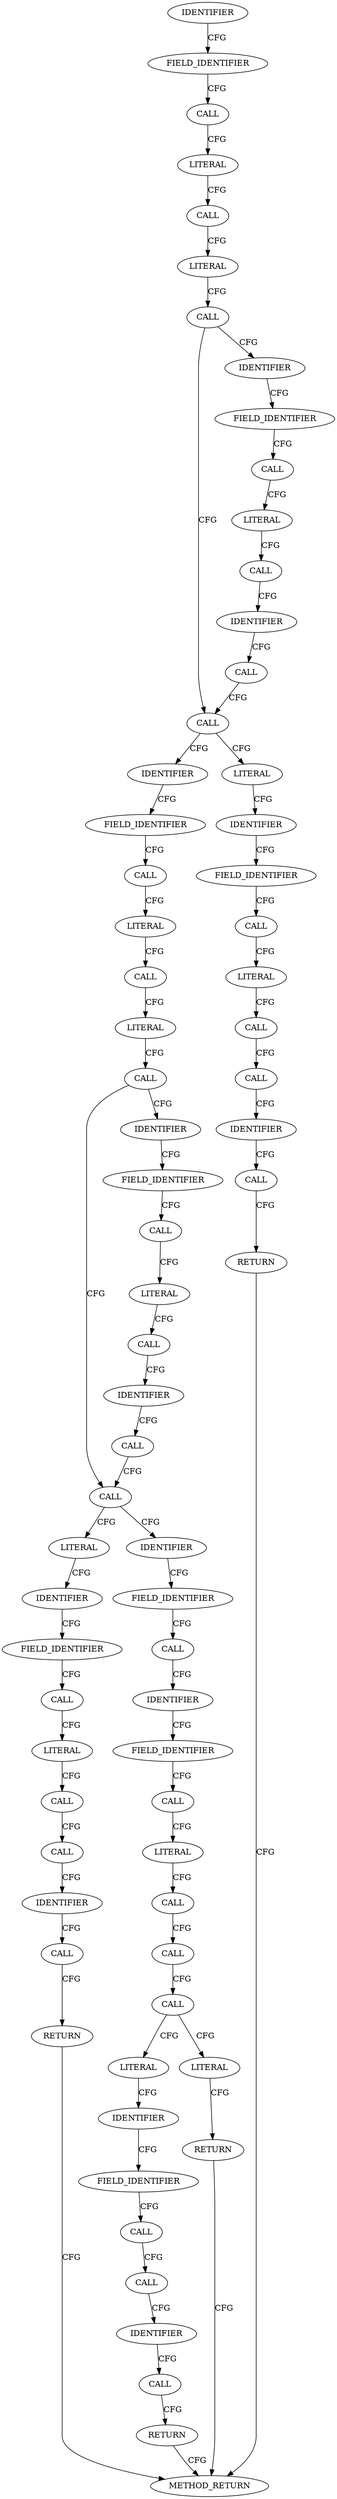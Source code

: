 strict digraph "" {
	node [label="\N"];
	1686	[ARGUMENT_INDEX=2,
		CODE=3,
		COLUMN_NUMBER=20,
		LINE_NUMBER=545,
		ORDER=2,
		TYPE_FULL_NAME=int,
		filename="messenger_v2.c",
		label=LITERAL];
	1682	[ARGUMENT_INDEX=1,
		CODE="desc->fd_lens[3]",
		COLUMN_NUMBER=6,
		DISPATCH_TYPE=STATIC_DISPATCH,
		LINE_NUMBER=545,
		METHOD_FULL_NAME="<operator>.indirectIndexAccess",
		NAME="<operator>.indirectIndexAccess",
		ORDER=1,
		TYPE_FULL_NAME="<empty>",
		filename="messenger_v2.c",
		label=CALL];
	1686 -> 1682	[label=CFG];
	1687	[ARGUMENT_INDEX=2,
		CODE=CEPH_MSG_MAX_DATA_LEN,
		COLUMN_NUMBER=25,
		LINE_NUMBER=545,
		NAME=CEPH_MSG_MAX_DATA_LEN,
		ORDER=2,
		TYPE_FULL_NAME=ANY,
		filename="messenger_v2.c",
		label=IDENTIFIER];
	1682 -> 1687	[label=CFG];
	1681	[ARGUMENT_INDEX=2,
		CODE="desc->fd_lens[3] > CEPH_MSG_MAX_DATA_LEN",
		COLUMN_NUMBER=6,
		DISPATCH_TYPE=STATIC_DISPATCH,
		LINE_NUMBER=545,
		METHOD_FULL_NAME="<operator>.greaterThan",
		NAME="<operator>.greaterThan",
		ORDER=2,
		TYPE_FULL_NAME="<empty>",
		filename="messenger_v2.c",
		label=CALL];
	1687 -> 1681	[label=CFG];
	1670	[ARGUMENT_INDEX=-1,
		CODE="-EINVAL",
		COLUMN_NUMBER=10,
		DISPATCH_TYPE=STATIC_DISPATCH,
		LINE_NUMBER=542,
		METHOD_FULL_NAME="<operator>.minus",
		NAME="<operator>.minus",
		ORDER=1,
		TYPE_FULL_NAME="<empty>",
		filename="messenger_v2.c",
		label=CALL];
	1669	[ARGUMENT_INDEX=-1,
		CODE="return -EINVAL;",
		COLUMN_NUMBER=3,
		LINE_NUMBER=542,
		ORDER=2,
		filename="messenger_v2.c",
		label=RETURN];
	1670 -> 1669	[label=CFG];
	1721	[CODE=RET,
		COLUMN_NUMBER=1,
		EVALUATION_STRATEGY=BY_VALUE,
		LINE_NUMBER=501,
		ORDER=4,
		TYPE_FULL_NAME=int,
		filename="messenger_v2.c",
		label=METHOD_RETURN];
	1669 -> 1721	[label=CFG];
	1694	[ARGUMENT_INDEX=2,
		CANONICAL_NAME=fd_lens,
		CODE=fd_lens,
		COLUMN_NUMBER=42,
		LINE_NUMBER=546,
		ORDER=2,
		filename="messenger_v2.c",
		label=FIELD_IDENTIFIER];
	1692	[ARGUMENT_INDEX=1,
		CODE="desc->fd_lens",
		COLUMN_NUMBER=42,
		DISPATCH_TYPE=STATIC_DISPATCH,
		LINE_NUMBER=546,
		METHOD_FULL_NAME="<operator>.indirectFieldAccess",
		NAME="<operator>.indirectFieldAccess",
		ORDER=1,
		TYPE_FULL_NAME="<empty>",
		filename="messenger_v2.c",
		label=CALL];
	1694 -> 1692	[label=CFG];
	1695	[ARGUMENT_INDEX=2,
		CODE=3,
		COLUMN_NUMBER=56,
		LINE_NUMBER=546,
		ORDER=2,
		TYPE_FULL_NAME=int,
		filename="messenger_v2.c",
		label=LITERAL];
	1692 -> 1695	[label=CFG];
	1675	[ARGUMENT_INDEX=1,
		CODE="desc->fd_lens[3]",
		COLUMN_NUMBER=6,
		DISPATCH_TYPE=STATIC_DISPATCH,
		LINE_NUMBER=544,
		METHOD_FULL_NAME="<operator>.indirectIndexAccess",
		NAME="<operator>.indirectIndexAccess",
		ORDER=1,
		TYPE_FULL_NAME="<empty>",
		filename="messenger_v2.c",
		label=CALL];
	1680	[ARGUMENT_INDEX=2,
		CODE=0,
		COLUMN_NUMBER=25,
		LINE_NUMBER=544,
		ORDER=2,
		TYPE_FULL_NAME=int,
		filename="messenger_v2.c",
		label=LITERAL];
	1675 -> 1680	[label=CFG];
	1674	[ARGUMENT_INDEX=1,
		CODE="desc->fd_lens[3] < 0",
		COLUMN_NUMBER=6,
		DISPATCH_TYPE=STATIC_DISPATCH,
		LINE_NUMBER=544,
		METHOD_FULL_NAME="<operator>.lessThan",
		NAME="<operator>.lessThan",
		ORDER=1,
		TYPE_FULL_NAME="<empty>",
		filename="messenger_v2.c",
		label=CALL];
	1680 -> 1674	[label=CFG];
	1671	[ARGUMENT_INDEX=1,
		CODE=EINVAL,
		COLUMN_NUMBER=11,
		LINE_NUMBER=542,
		NAME=EINVAL,
		ORDER=1,
		TYPE_FULL_NAME=ANY,
		filename="messenger_v2.c",
		label=IDENTIFIER];
	1671 -> 1670	[label=CFG];
	1685	[ARGUMENT_INDEX=2,
		CANONICAL_NAME=fd_lens,
		CODE=fd_lens,
		COLUMN_NUMBER=6,
		LINE_NUMBER=545,
		ORDER=2,
		filename="messenger_v2.c",
		label=FIELD_IDENTIFIER];
	1683	[ARGUMENT_INDEX=1,
		CODE="desc->fd_lens",
		COLUMN_NUMBER=6,
		DISPATCH_TYPE=STATIC_DISPATCH,
		LINE_NUMBER=545,
		METHOD_FULL_NAME="<operator>.indirectFieldAccess",
		NAME="<operator>.indirectFieldAccess",
		ORDER=1,
		TYPE_FULL_NAME="<empty>",
		filename="messenger_v2.c",
		label=CALL];
	1685 -> 1683	[label=CFG];
	1683 -> 1686	[label=CFG];
	1702	[ARGUMENT_INDEX=1,
		CODE="desc->fd_lens",
		COLUMN_NUMBER=7,
		DISPATCH_TYPE=STATIC_DISPATCH,
		LINE_NUMBER=554,
		METHOD_FULL_NAME="<operator>.indirectFieldAccess",
		NAME="<operator>.indirectFieldAccess",
		ORDER=1,
		TYPE_FULL_NAME="<empty>",
		filename="messenger_v2.c",
		label=CALL];
	1707	[ARGUMENT_INDEX=1,
		CODE=desc,
		COLUMN_NUMBER=21,
		LINE_NUMBER=554,
		NAME=desc,
		ORDER=1,
		TYPE_FULL_NAME="ceph_frame_desc*",
		filename="messenger_v2.c",
		label=IDENTIFIER];
	1702 -> 1707	[label=CFG];
	1708	[ARGUMENT_INDEX=2,
		CANONICAL_NAME=fd_seg_cnt,
		CODE=fd_seg_cnt,
		COLUMN_NUMBER=21,
		LINE_NUMBER=554,
		ORDER=2,
		filename="messenger_v2.c",
		label=FIELD_IDENTIFIER];
	1707 -> 1708	[label=CFG];
	1654	[ARGUMENT_INDEX=2,
		CODE="desc->fd_lens[2] > CEPH_MSG_MAX_MIDDLE_LEN",
		COLUMN_NUMBER=6,
		DISPATCH_TYPE=STATIC_DISPATCH,
		LINE_NUMBER=540,
		METHOD_FULL_NAME="<operator>.greaterThan",
		NAME="<operator>.greaterThan",
		ORDER=2,
		TYPE_FULL_NAME="<empty>",
		filename="messenger_v2.c",
		label=CALL];
	1646	[ARGUMENT_INDEX=-1,
		CODE="desc->fd_lens[2] < 0 ||
	    desc->fd_lens[2] > CEPH_MSG_MAX_MIDDLE_LEN",
		COLUMN_NUMBER=6,
		DISPATCH_TYPE=STATIC_DISPATCH,
		LINE_NUMBER=539,
		METHOD_FULL_NAME="<operator>.logicalOr",
		NAME="<operator>.logicalOr",
		ORDER=1,
		TYPE_FULL_NAME="<empty>",
		filename="messenger_v2.c",
		label=CALL];
	1654 -> 1646	[label=CFG];
	1677	[ARGUMENT_INDEX=1,
		CODE=desc,
		COLUMN_NUMBER=6,
		LINE_NUMBER=544,
		NAME=desc,
		ORDER=1,
		TYPE_FULL_NAME="ceph_frame_desc*",
		filename="messenger_v2.c",
		label=IDENTIFIER];
	1646 -> 1677	[label=CFG];
	1663	[ARGUMENT_INDEX=1,
		CODE="\"bad middle segment length %d\\n\"",
		COLUMN_NUMBER=10,
		LINE_NUMBER=541,
		ORDER=1,
		TYPE_FULL_NAME=char,
		filename="messenger_v2.c",
		label=LITERAL];
	1646 -> 1663	[label=CFG];
	1700	[ARGUMENT_INDEX=-1,
		CODE="!desc->fd_lens[desc->fd_seg_cnt - 1]",
		COLUMN_NUMBER=6,
		DISPATCH_TYPE=STATIC_DISPATCH,
		LINE_NUMBER=554,
		METHOD_FULL_NAME="<operator>.logicalNot",
		NAME="<operator>.logicalNot",
		ORDER=1,
		TYPE_FULL_NAME="<empty>",
		filename="messenger_v2.c",
		label=CALL];
	1712	[ARGUMENT_INDEX=1,
		CODE="\"last segment empty, segment count %d\\n\"",
		COLUMN_NUMBER=10,
		LINE_NUMBER=555,
		ORDER=1,
		TYPE_FULL_NAME=char,
		filename="messenger_v2.c",
		label=LITERAL];
	1700 -> 1712	[label=CFG];
	1720	[ARGUMENT_INDEX=-1,
		CODE=0,
		COLUMN_NUMBER=9,
		LINE_NUMBER=560,
		ORDER=1,
		TYPE_FULL_NAME=int,
		filename="messenger_v2.c",
		label=LITERAL];
	1700 -> 1720	[label=CFG];
	1714	[ARGUMENT_INDEX=1,
		CODE=desc,
		COLUMN_NUMBER=10,
		LINE_NUMBER=556,
		NAME=desc,
		ORDER=1,
		TYPE_FULL_NAME="ceph_frame_desc*",
		filename="messenger_v2.c",
		label=IDENTIFIER];
	1712 -> 1714	[label=CFG];
	1719	[ARGUMENT_INDEX=-1,
		CODE="return 0;",
		COLUMN_NUMBER=2,
		LINE_NUMBER=560,
		ORDER=19,
		filename="messenger_v2.c",
		label=RETURN];
	1720 -> 1719	[label=CFG];
	1711	[ARGUMENT_INDEX=-1,
		CODE="pr_err(\"last segment empty, segment count %d\\n\",
		       desc->fd_seg_cnt)",
		COLUMN_NUMBER=3,
		DISPATCH_TYPE=STATIC_DISPATCH,
		LINE_NUMBER=555,
		METHOD_FULL_NAME=pr_err,
		NAME=pr_err,
		ORDER=1,
		TYPE_FULL_NAME="<empty>",
		filename="messenger_v2.c",
		label=CALL];
	1718	[ARGUMENT_INDEX=1,
		CODE=EINVAL,
		COLUMN_NUMBER=11,
		LINE_NUMBER=557,
		NAME=EINVAL,
		ORDER=1,
		TYPE_FULL_NAME=ANY,
		filename="messenger_v2.c",
		label=IDENTIFIER];
	1711 -> 1718	[label=CFG];
	1717	[ARGUMENT_INDEX=-1,
		CODE="-EINVAL",
		COLUMN_NUMBER=10,
		DISPATCH_TYPE=STATIC_DISPATCH,
		LINE_NUMBER=557,
		METHOD_FULL_NAME="<operator>.minus",
		NAME="<operator>.minus",
		ORDER=1,
		TYPE_FULL_NAME="<empty>",
		filename="messenger_v2.c",
		label=CALL];
	1718 -> 1717	[label=CFG];
	1690	[ARGUMENT_INDEX=1,
		CODE="\"bad data segment length %d\\n\"",
		COLUMN_NUMBER=10,
		LINE_NUMBER=546,
		ORDER=1,
		TYPE_FULL_NAME=char,
		filename="messenger_v2.c",
		label=LITERAL];
	1693	[ARGUMENT_INDEX=1,
		CODE=desc,
		COLUMN_NUMBER=42,
		LINE_NUMBER=546,
		NAME=desc,
		ORDER=1,
		TYPE_FULL_NAME="ceph_frame_desc*",
		filename="messenger_v2.c",
		label=IDENTIFIER];
	1690 -> 1693	[label=CFG];
	1693 -> 1694	[label=CFG];
	1706	[ARGUMENT_INDEX=1,
		CODE="desc->fd_seg_cnt",
		COLUMN_NUMBER=21,
		DISPATCH_TYPE=STATIC_DISPATCH,
		LINE_NUMBER=554,
		METHOD_FULL_NAME="<operator>.indirectFieldAccess",
		NAME="<operator>.indirectFieldAccess",
		ORDER=1,
		TYPE_FULL_NAME="<empty>",
		filename="messenger_v2.c",
		label=CALL];
	1709	[ARGUMENT_INDEX=2,
		CODE=1,
		COLUMN_NUMBER=40,
		LINE_NUMBER=554,
		ORDER=2,
		TYPE_FULL_NAME=int,
		filename="messenger_v2.c",
		label=LITERAL];
	1706 -> 1709	[label=CFG];
	1705	[ARGUMENT_INDEX=2,
		CODE="desc->fd_seg_cnt - 1",
		COLUMN_NUMBER=21,
		DISPATCH_TYPE=STATIC_DISPATCH,
		LINE_NUMBER=554,
		METHOD_FULL_NAME="<operator>.subtraction",
		NAME="<operator>.subtraction",
		ORDER=2,
		TYPE_FULL_NAME="<empty>",
		filename="messenger_v2.c",
		label=CALL];
	1709 -> 1705	[label=CFG];
	1701	[ARGUMENT_INDEX=1,
		CODE="desc->fd_lens[desc->fd_seg_cnt - 1]",
		COLUMN_NUMBER=7,
		DISPATCH_TYPE=STATIC_DISPATCH,
		LINE_NUMBER=554,
		METHOD_FULL_NAME="<operator>.indirectIndexAccess",
		NAME="<operator>.indirectIndexAccess",
		ORDER=1,
		TYPE_FULL_NAME="<empty>",
		filename="messenger_v2.c",
		label=CALL];
	1705 -> 1701	[label=CFG];
	1708 -> 1706	[label=CFG];
	1651	[ARGUMENT_INDEX=2,
		CANONICAL_NAME=fd_lens,
		CODE=fd_lens,
		COLUMN_NUMBER=6,
		LINE_NUMBER=539,
		ORDER=2,
		filename="messenger_v2.c",
		label=FIELD_IDENTIFIER];
	1649	[ARGUMENT_INDEX=1,
		CODE="desc->fd_lens",
		COLUMN_NUMBER=6,
		DISPATCH_TYPE=STATIC_DISPATCH,
		LINE_NUMBER=539,
		METHOD_FULL_NAME="<operator>.indirectFieldAccess",
		NAME="<operator>.indirectFieldAccess",
		ORDER=1,
		TYPE_FULL_NAME="<empty>",
		filename="messenger_v2.c",
		label=CALL];
	1651 -> 1649	[label=CFG];
	1652	[ARGUMENT_INDEX=2,
		CODE=2,
		COLUMN_NUMBER=20,
		LINE_NUMBER=539,
		ORDER=2,
		TYPE_FULL_NAME=int,
		filename="messenger_v2.c",
		label=LITERAL];
	1649 -> 1652	[label=CFG];
	1698	[ARGUMENT_INDEX=1,
		CODE=EINVAL,
		COLUMN_NUMBER=11,
		LINE_NUMBER=547,
		NAME=EINVAL,
		ORDER=1,
		TYPE_FULL_NAME=ANY,
		filename="messenger_v2.c",
		label=IDENTIFIER];
	1697	[ARGUMENT_INDEX=-1,
		CODE="-EINVAL",
		COLUMN_NUMBER=10,
		DISPATCH_TYPE=STATIC_DISPATCH,
		LINE_NUMBER=547,
		METHOD_FULL_NAME="<operator>.minus",
		NAME="<operator>.minus",
		ORDER=1,
		TYPE_FULL_NAME="<empty>",
		filename="messenger_v2.c",
		label=CALL];
	1698 -> 1697	[label=CFG];
	1696	[ARGUMENT_INDEX=-1,
		CODE="return -EINVAL;",
		COLUMN_NUMBER=3,
		LINE_NUMBER=547,
		ORDER=2,
		filename="messenger_v2.c",
		label=RETURN];
	1697 -> 1696	[label=CFG];
	1657	[ARGUMENT_INDEX=1,
		CODE=desc,
		COLUMN_NUMBER=6,
		LINE_NUMBER=540,
		NAME=desc,
		ORDER=1,
		TYPE_FULL_NAME="ceph_frame_desc*",
		filename="messenger_v2.c",
		label=IDENTIFIER];
	1658	[ARGUMENT_INDEX=2,
		CANONICAL_NAME=fd_lens,
		CODE=fd_lens,
		COLUMN_NUMBER=6,
		LINE_NUMBER=540,
		ORDER=2,
		filename="messenger_v2.c",
		label=FIELD_IDENTIFIER];
	1657 -> 1658	[label=CFG];
	1656	[ARGUMENT_INDEX=1,
		CODE="desc->fd_lens",
		COLUMN_NUMBER=6,
		DISPATCH_TYPE=STATIC_DISPATCH,
		LINE_NUMBER=540,
		METHOD_FULL_NAME="<operator>.indirectFieldAccess",
		NAME="<operator>.indirectFieldAccess",
		ORDER=1,
		TYPE_FULL_NAME="<empty>",
		filename="messenger_v2.c",
		label=CALL];
	1658 -> 1656	[label=CFG];
	1653	[ARGUMENT_INDEX=2,
		CODE=0,
		COLUMN_NUMBER=25,
		LINE_NUMBER=539,
		ORDER=2,
		TYPE_FULL_NAME=int,
		filename="messenger_v2.c",
		label=LITERAL];
	1647	[ARGUMENT_INDEX=1,
		CODE="desc->fd_lens[2] < 0",
		COLUMN_NUMBER=6,
		DISPATCH_TYPE=STATIC_DISPATCH,
		LINE_NUMBER=539,
		METHOD_FULL_NAME="<operator>.lessThan",
		NAME="<operator>.lessThan",
		ORDER=1,
		TYPE_FULL_NAME="<empty>",
		filename="messenger_v2.c",
		label=CALL];
	1653 -> 1647	[label=CFG];
	1647 -> 1646	[label=CFG];
	1647 -> 1657	[label=CFG];
	1703	[ARGUMENT_INDEX=1,
		CODE=desc,
		COLUMN_NUMBER=7,
		LINE_NUMBER=554,
		NAME=desc,
		ORDER=1,
		TYPE_FULL_NAME="ceph_frame_desc*",
		filename="messenger_v2.c",
		label=IDENTIFIER];
	1704	[ARGUMENT_INDEX=2,
		CANONICAL_NAME=fd_lens,
		CODE=fd_lens,
		COLUMN_NUMBER=7,
		LINE_NUMBER=554,
		ORDER=2,
		filename="messenger_v2.c",
		label=FIELD_IDENTIFIER];
	1703 -> 1704	[label=CFG];
	1704 -> 1702	[label=CFG];
	1713	[ARGUMENT_INDEX=2,
		CODE="desc->fd_seg_cnt",
		COLUMN_NUMBER=10,
		DISPATCH_TYPE=STATIC_DISPATCH,
		LINE_NUMBER=556,
		METHOD_FULL_NAME="<operator>.indirectFieldAccess",
		NAME="<operator>.indirectFieldAccess",
		ORDER=2,
		TYPE_FULL_NAME="<empty>",
		filename="messenger_v2.c",
		label=CALL];
	1713 -> 1711	[label=CFG];
	1716	[ARGUMENT_INDEX=-1,
		CODE="return -EINVAL;",
		COLUMN_NUMBER=3,
		LINE_NUMBER=557,
		ORDER=2,
		filename="messenger_v2.c",
		label=RETURN];
	1717 -> 1716	[label=CFG];
	1673	[ARGUMENT_INDEX=-1,
		CODE="desc->fd_lens[3] < 0 ||
	    desc->fd_lens[3] > CEPH_MSG_MAX_DATA_LEN",
		COLUMN_NUMBER=6,
		DISPATCH_TYPE=STATIC_DISPATCH,
		LINE_NUMBER=544,
		METHOD_FULL_NAME="<operator>.logicalOr",
		NAME="<operator>.logicalOr",
		ORDER=1,
		TYPE_FULL_NAME="<empty>",
		filename="messenger_v2.c",
		label=CALL];
	1681 -> 1673	[label=CFG];
	1673 -> 1690	[label=CFG];
	1673 -> 1703	[label=CFG];
	1648	[ARGUMENT_INDEX=1,
		CODE="desc->fd_lens[2]",
		COLUMN_NUMBER=6,
		DISPATCH_TYPE=STATIC_DISPATCH,
		LINE_NUMBER=539,
		METHOD_FULL_NAME="<operator>.indirectIndexAccess",
		NAME="<operator>.indirectIndexAccess",
		ORDER=1,
		TYPE_FULL_NAME="<empty>",
		filename="messenger_v2.c",
		label=CALL];
	1652 -> 1648	[label=CFG];
	1648 -> 1653	[label=CFG];
	1674 -> 1673	[label=CFG];
	1684	[ARGUMENT_INDEX=1,
		CODE=desc,
		COLUMN_NUMBER=6,
		LINE_NUMBER=545,
		NAME=desc,
		ORDER=1,
		TYPE_FULL_NAME="ceph_frame_desc*",
		filename="messenger_v2.c",
		label=IDENTIFIER];
	1674 -> 1684	[label=CFG];
	1667	[ARGUMENT_INDEX=2,
		CANONICAL_NAME=fd_lens,
		CODE=fd_lens,
		COLUMN_NUMBER=44,
		LINE_NUMBER=541,
		ORDER=2,
		filename="messenger_v2.c",
		label=FIELD_IDENTIFIER];
	1665	[ARGUMENT_INDEX=1,
		CODE="desc->fd_lens",
		COLUMN_NUMBER=44,
		DISPATCH_TYPE=STATIC_DISPATCH,
		LINE_NUMBER=541,
		METHOD_FULL_NAME="<operator>.indirectFieldAccess",
		NAME="<operator>.indirectFieldAccess",
		ORDER=1,
		TYPE_FULL_NAME="<empty>",
		filename="messenger_v2.c",
		label=CALL];
	1667 -> 1665	[label=CFG];
	1668	[ARGUMENT_INDEX=2,
		CODE=2,
		COLUMN_NUMBER=58,
		LINE_NUMBER=541,
		ORDER=2,
		TYPE_FULL_NAME=int,
		filename="messenger_v2.c",
		label=LITERAL];
	1665 -> 1668	[label=CFG];
	1715	[ARGUMENT_INDEX=2,
		CANONICAL_NAME=fd_seg_cnt,
		CODE=fd_seg_cnt,
		COLUMN_NUMBER=10,
		LINE_NUMBER=556,
		ORDER=2,
		filename="messenger_v2.c",
		label=FIELD_IDENTIFIER];
	1714 -> 1715	[label=CFG];
	1715 -> 1713	[label=CFG];
	1659	[ARGUMENT_INDEX=2,
		CODE=2,
		COLUMN_NUMBER=20,
		LINE_NUMBER=540,
		ORDER=2,
		TYPE_FULL_NAME=int,
		filename="messenger_v2.c",
		label=LITERAL];
	1656 -> 1659	[label=CFG];
	1679	[ARGUMENT_INDEX=2,
		CODE=3,
		COLUMN_NUMBER=20,
		LINE_NUMBER=544,
		ORDER=2,
		TYPE_FULL_NAME=int,
		filename="messenger_v2.c",
		label=LITERAL];
	1679 -> 1675	[label=CFG];
	1664	[ARGUMENT_INDEX=2,
		CODE="desc->fd_lens[2]",
		COLUMN_NUMBER=44,
		DISPATCH_TYPE=STATIC_DISPATCH,
		LINE_NUMBER=541,
		METHOD_FULL_NAME="<operator>.indirectIndexAccess",
		NAME="<operator>.indirectIndexAccess",
		ORDER=2,
		TYPE_FULL_NAME="<empty>",
		filename="messenger_v2.c",
		label=CALL];
	1662	[ARGUMENT_INDEX=-1,
		CODE="pr_err(\"bad middle segment length %d\\n\", desc->fd_lens[2])",
		COLUMN_NUMBER=3,
		DISPATCH_TYPE=STATIC_DISPATCH,
		LINE_NUMBER=541,
		METHOD_FULL_NAME=pr_err,
		NAME=pr_err,
		ORDER=1,
		TYPE_FULL_NAME="<empty>",
		filename="messenger_v2.c",
		label=CALL];
	1664 -> 1662	[label=CFG];
	1662 -> 1671	[label=CFG];
	1719 -> 1721	[label=CFG];
	1655	[ARGUMENT_INDEX=1,
		CODE="desc->fd_lens[2]",
		COLUMN_NUMBER=6,
		DISPATCH_TYPE=STATIC_DISPATCH,
		LINE_NUMBER=540,
		METHOD_FULL_NAME="<operator>.indirectIndexAccess",
		NAME="<operator>.indirectIndexAccess",
		ORDER=1,
		TYPE_FULL_NAME="<empty>",
		filename="messenger_v2.c",
		label=CALL];
	1659 -> 1655	[label=CFG];
	1691	[ARGUMENT_INDEX=2,
		CODE="desc->fd_lens[3]",
		COLUMN_NUMBER=42,
		DISPATCH_TYPE=STATIC_DISPATCH,
		LINE_NUMBER=546,
		METHOD_FULL_NAME="<operator>.indirectIndexAccess",
		NAME="<operator>.indirectIndexAccess",
		ORDER=2,
		TYPE_FULL_NAME="<empty>",
		filename="messenger_v2.c",
		label=CALL];
	1695 -> 1691	[label=CFG];
	1689	[ARGUMENT_INDEX=-1,
		CODE="pr_err(\"bad data segment length %d\\n\", desc->fd_lens[3])",
		COLUMN_NUMBER=3,
		DISPATCH_TYPE=STATIC_DISPATCH,
		LINE_NUMBER=546,
		METHOD_FULL_NAME=pr_err,
		NAME=pr_err,
		ORDER=1,
		TYPE_FULL_NAME="<empty>",
		filename="messenger_v2.c",
		label=CALL];
	1691 -> 1689	[label=CFG];
	1678	[ARGUMENT_INDEX=2,
		CANONICAL_NAME=fd_lens,
		CODE=fd_lens,
		COLUMN_NUMBER=6,
		LINE_NUMBER=544,
		ORDER=2,
		filename="messenger_v2.c",
		label=FIELD_IDENTIFIER];
	1676	[ARGUMENT_INDEX=1,
		CODE="desc->fd_lens",
		COLUMN_NUMBER=6,
		DISPATCH_TYPE=STATIC_DISPATCH,
		LINE_NUMBER=544,
		METHOD_FULL_NAME="<operator>.indirectFieldAccess",
		NAME="<operator>.indirectFieldAccess",
		ORDER=1,
		TYPE_FULL_NAME="<empty>",
		filename="messenger_v2.c",
		label=CALL];
	1678 -> 1676	[label=CFG];
	1676 -> 1679	[label=CFG];
	1668 -> 1664	[label=CFG];
	1666	[ARGUMENT_INDEX=1,
		CODE=desc,
		COLUMN_NUMBER=44,
		LINE_NUMBER=541,
		NAME=desc,
		ORDER=1,
		TYPE_FULL_NAME="ceph_frame_desc*",
		filename="messenger_v2.c",
		label=IDENTIFIER];
	1666 -> 1667	[label=CFG];
	1660	[ARGUMENT_INDEX=2,
		CODE=CEPH_MSG_MAX_MIDDLE_LEN,
		COLUMN_NUMBER=25,
		LINE_NUMBER=540,
		NAME=CEPH_MSG_MAX_MIDDLE_LEN,
		ORDER=2,
		TYPE_FULL_NAME=ANY,
		filename="messenger_v2.c",
		label=IDENTIFIER];
	1660 -> 1654	[label=CFG];
	1650	[ARGUMENT_INDEX=1,
		CODE=desc,
		COLUMN_NUMBER=6,
		LINE_NUMBER=539,
		NAME=desc,
		ORDER=1,
		TYPE_FULL_NAME="ceph_frame_desc*",
		filename="messenger_v2.c",
		label=IDENTIFIER];
	1650 -> 1651	[label=CFG];
	1701 -> 1700	[label=CFG];
	1677 -> 1678	[label=CFG];
	1655 -> 1660	[label=CFG];
	1689 -> 1698	[label=CFG];
	1663 -> 1666	[label=CFG];
	1684 -> 1685	[label=CFG];
	1716 -> 1721	[label=CFG];
	1696 -> 1721	[label=CFG];
}
